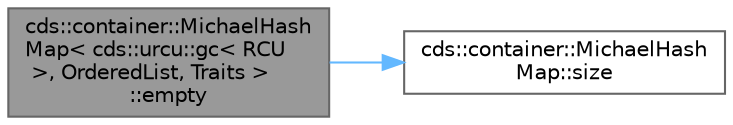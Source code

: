 digraph "cds::container::MichaelHashMap&lt; cds::urcu::gc&lt; RCU &gt;, OrderedList, Traits &gt;::empty"
{
 // LATEX_PDF_SIZE
  bgcolor="transparent";
  edge [fontname=Helvetica,fontsize=10,labelfontname=Helvetica,labelfontsize=10];
  node [fontname=Helvetica,fontsize=10,shape=box,height=0.2,width=0.4];
  rankdir="LR";
  Node1 [id="Node000001",label="cds::container::MichaelHash\lMap\< cds::urcu::gc\< RCU\l \>, OrderedList, Traits \>\l::empty",height=0.2,width=0.4,color="gray40", fillcolor="grey60", style="filled", fontcolor="black",tooltip="Checks if the map is empty"];
  Node1 -> Node2 [id="edge1_Node000001_Node000002",color="steelblue1",style="solid",tooltip=" "];
  Node2 [id="Node000002",label="cds::container::MichaelHash\lMap::size",height=0.2,width=0.4,color="grey40", fillcolor="white", style="filled",URL="$classcds_1_1container_1_1_michael_hash_map.html#a4646275f8fd0459498bf456b0266b829",tooltip="Returns item count in the map"];
}
